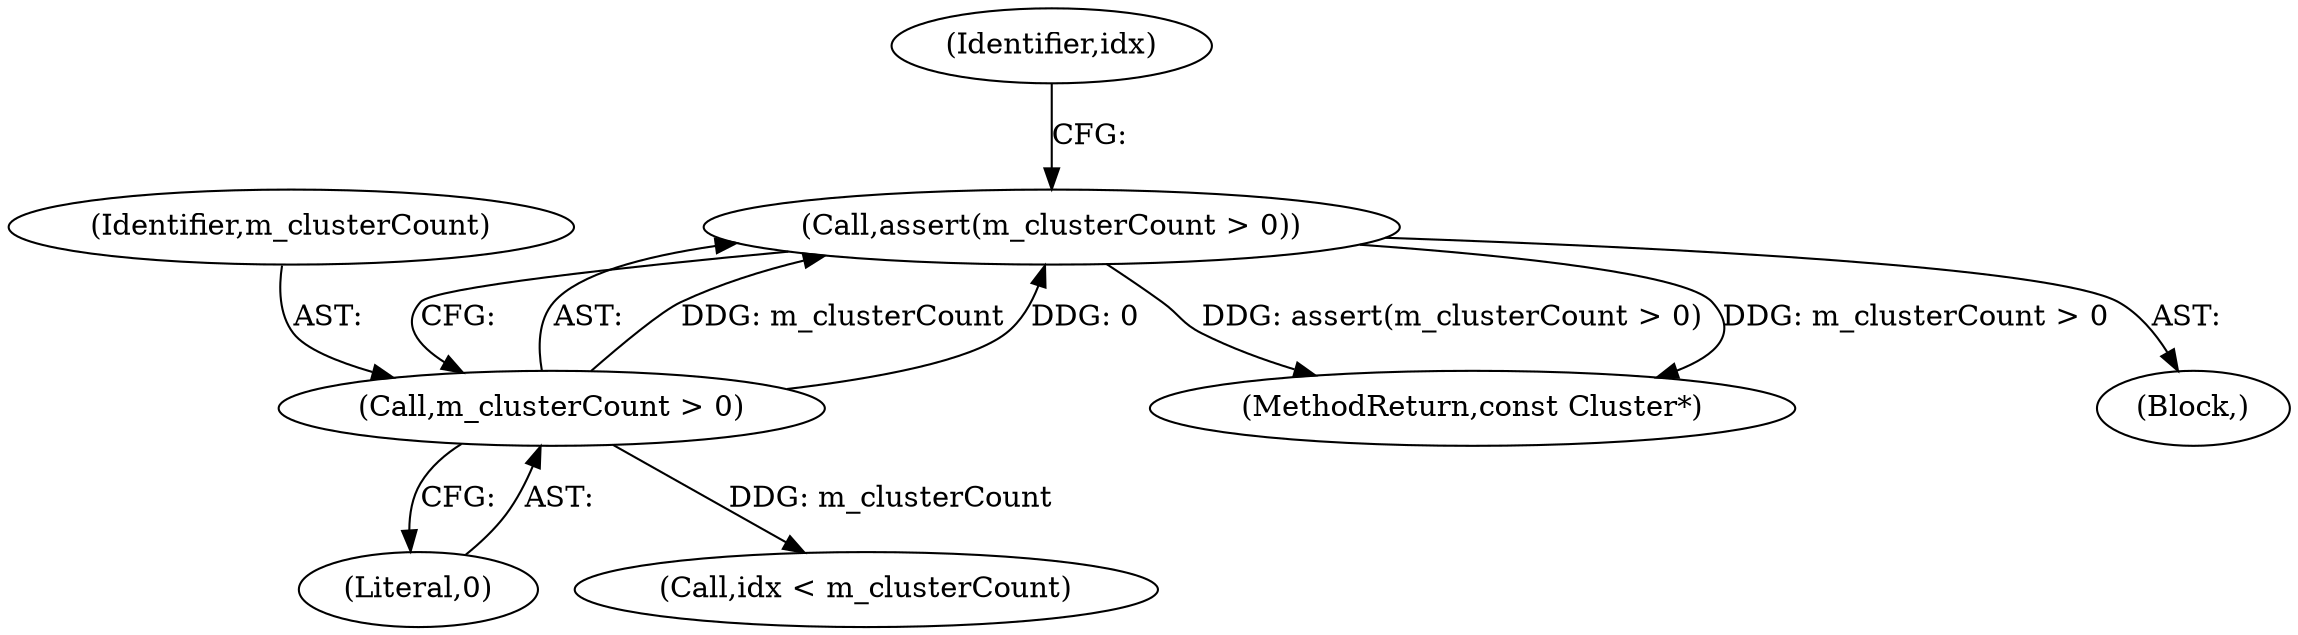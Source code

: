 digraph "0_Android_cc274e2abe8b2a6698a5c47d8aa4bb45f1f9538d_20@API" {
"1000147" [label="(Call,assert(m_clusterCount > 0))"];
"1000148" [label="(Call,m_clusterCount > 0)"];
"1000546" [label="(MethodReturn,const Cluster*)"];
"1000146" [label="(Block,)"];
"1000150" [label="(Literal,0)"];
"1000149" [label="(Identifier,m_clusterCount)"];
"1000153" [label="(Identifier,idx)"];
"1000148" [label="(Call,m_clusterCount > 0)"];
"1000152" [label="(Call,idx < m_clusterCount)"];
"1000147" [label="(Call,assert(m_clusterCount > 0))"];
"1000147" -> "1000146"  [label="AST: "];
"1000147" -> "1000148"  [label="CFG: "];
"1000148" -> "1000147"  [label="AST: "];
"1000153" -> "1000147"  [label="CFG: "];
"1000147" -> "1000546"  [label="DDG: m_clusterCount > 0"];
"1000147" -> "1000546"  [label="DDG: assert(m_clusterCount > 0)"];
"1000148" -> "1000147"  [label="DDG: m_clusterCount"];
"1000148" -> "1000147"  [label="DDG: 0"];
"1000148" -> "1000150"  [label="CFG: "];
"1000149" -> "1000148"  [label="AST: "];
"1000150" -> "1000148"  [label="AST: "];
"1000148" -> "1000152"  [label="DDG: m_clusterCount"];
}
